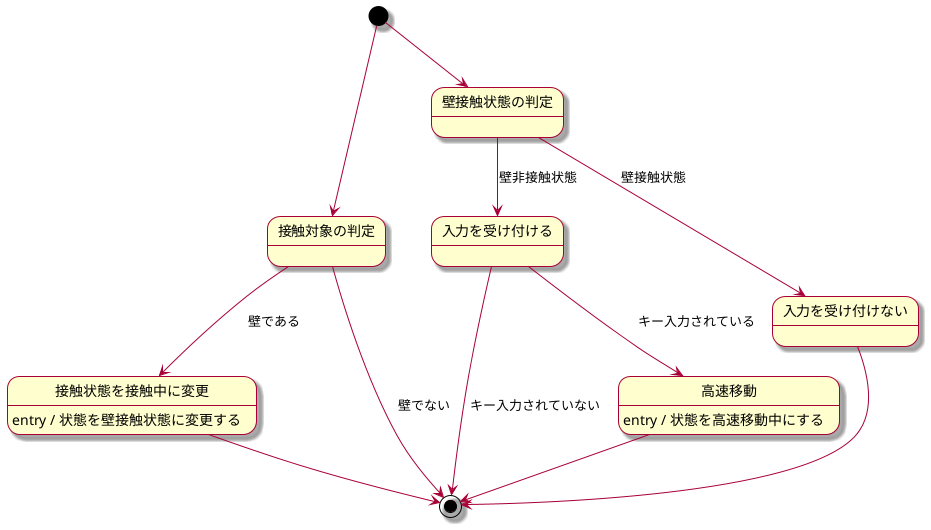 @startuml

skin rose
[*] --> 接触対象の判定
接触対象の判定 --> 接触状態を接触中に変更 : 壁である
接触状態を接触中に変更 : entry / 状態を壁接触状態に変更する
接触対象の判定 --> [*] : 壁でない
接触状態を接触中に変更 --> [*]

[*] --> 壁接触状態の判定
壁接触状態の判定 --> 入力を受け付ける : 壁非接触状態
壁接触状態の判定 --> 入力を受け付けない : 壁接触状態

入力を受け付ける --> 高速移動 : キー入力されている
高速移動 : entry / 状態を高速移動中にする
高速移動 --> [*]
入力を受け付ける --> [*] : キー入力されていない
入力を受け付けない --> [*]

@enduml
